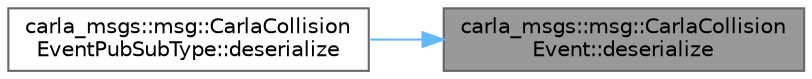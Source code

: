 digraph "carla_msgs::msg::CarlaCollisionEvent::deserialize"
{
 // INTERACTIVE_SVG=YES
 // LATEX_PDF_SIZE
  bgcolor="transparent";
  edge [fontname=Helvetica,fontsize=10,labelfontname=Helvetica,labelfontsize=10];
  node [fontname=Helvetica,fontsize=10,shape=box,height=0.2,width=0.4];
  rankdir="RL";
  Node1 [id="Node000001",label="carla_msgs::msg::CarlaCollision\lEvent::deserialize",height=0.2,width=0.4,color="gray40", fillcolor="grey60", style="filled", fontcolor="black",tooltip="This function deserializes an object using CDR serialization."];
  Node1 -> Node2 [id="edge1_Node000001_Node000002",dir="back",color="steelblue1",style="solid",tooltip=" "];
  Node2 [id="Node000002",label="carla_msgs::msg::CarlaCollision\lEventPubSubType::deserialize",height=0.2,width=0.4,color="grey40", fillcolor="white", style="filled",URL="$d8/db8/classcarla__msgs_1_1msg_1_1CarlaCollisionEventPubSubType.html#adb6ef62814bca0b3be08ef99c173119b",tooltip=" "];
}
